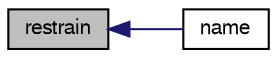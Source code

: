 digraph "restrain"
{
  bgcolor="transparent";
  edge [fontname="FreeSans",fontsize="10",labelfontname="FreeSans",labelfontsize="10"];
  node [fontname="FreeSans",fontsize="10",shape=record];
  rankdir="LR";
  Node323 [label="restrain",height=0.2,width=0.4,color="black", fillcolor="grey75", style="filled", fontcolor="black"];
  Node323 -> Node324 [dir="back",color="midnightblue",fontsize="10",style="solid",fontname="FreeSans"];
  Node324 [label="name",height=0.2,width=0.4,color="black",URL="$a29514.html#acc80e00a8ac919288fb55bd14cc88bf6",tooltip="Return the name. "];
}
